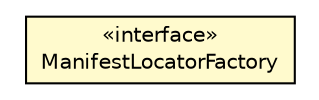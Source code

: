 #!/usr/local/bin/dot
#
# Class diagram 
# Generated by UMLGraph version 5.1 (http://www.umlgraph.org/)
#

digraph G {
	edge [fontname="Helvetica",fontsize=10,labelfontname="Helvetica",labelfontsize=10];
	node [fontname="Helvetica",fontsize=10,shape=plaintext];
	nodesep=0.25;
	ranksep=0.5;
	// org.androidtransfuse.util.ManifestLocatorFactory
	c55296 [label=<<table title="org.androidtransfuse.util.ManifestLocatorFactory" border="0" cellborder="1" cellspacing="0" cellpadding="2" port="p" bgcolor="lemonChiffon" href="./ManifestLocatorFactory.html">
		<tr><td><table border="0" cellspacing="0" cellpadding="1">
<tr><td align="center" balign="center"> &#171;interface&#187; </td></tr>
<tr><td align="center" balign="center"> ManifestLocatorFactory </td></tr>
		</table></td></tr>
		</table>>, fontname="Helvetica", fontcolor="black", fontsize=10.0];
}

